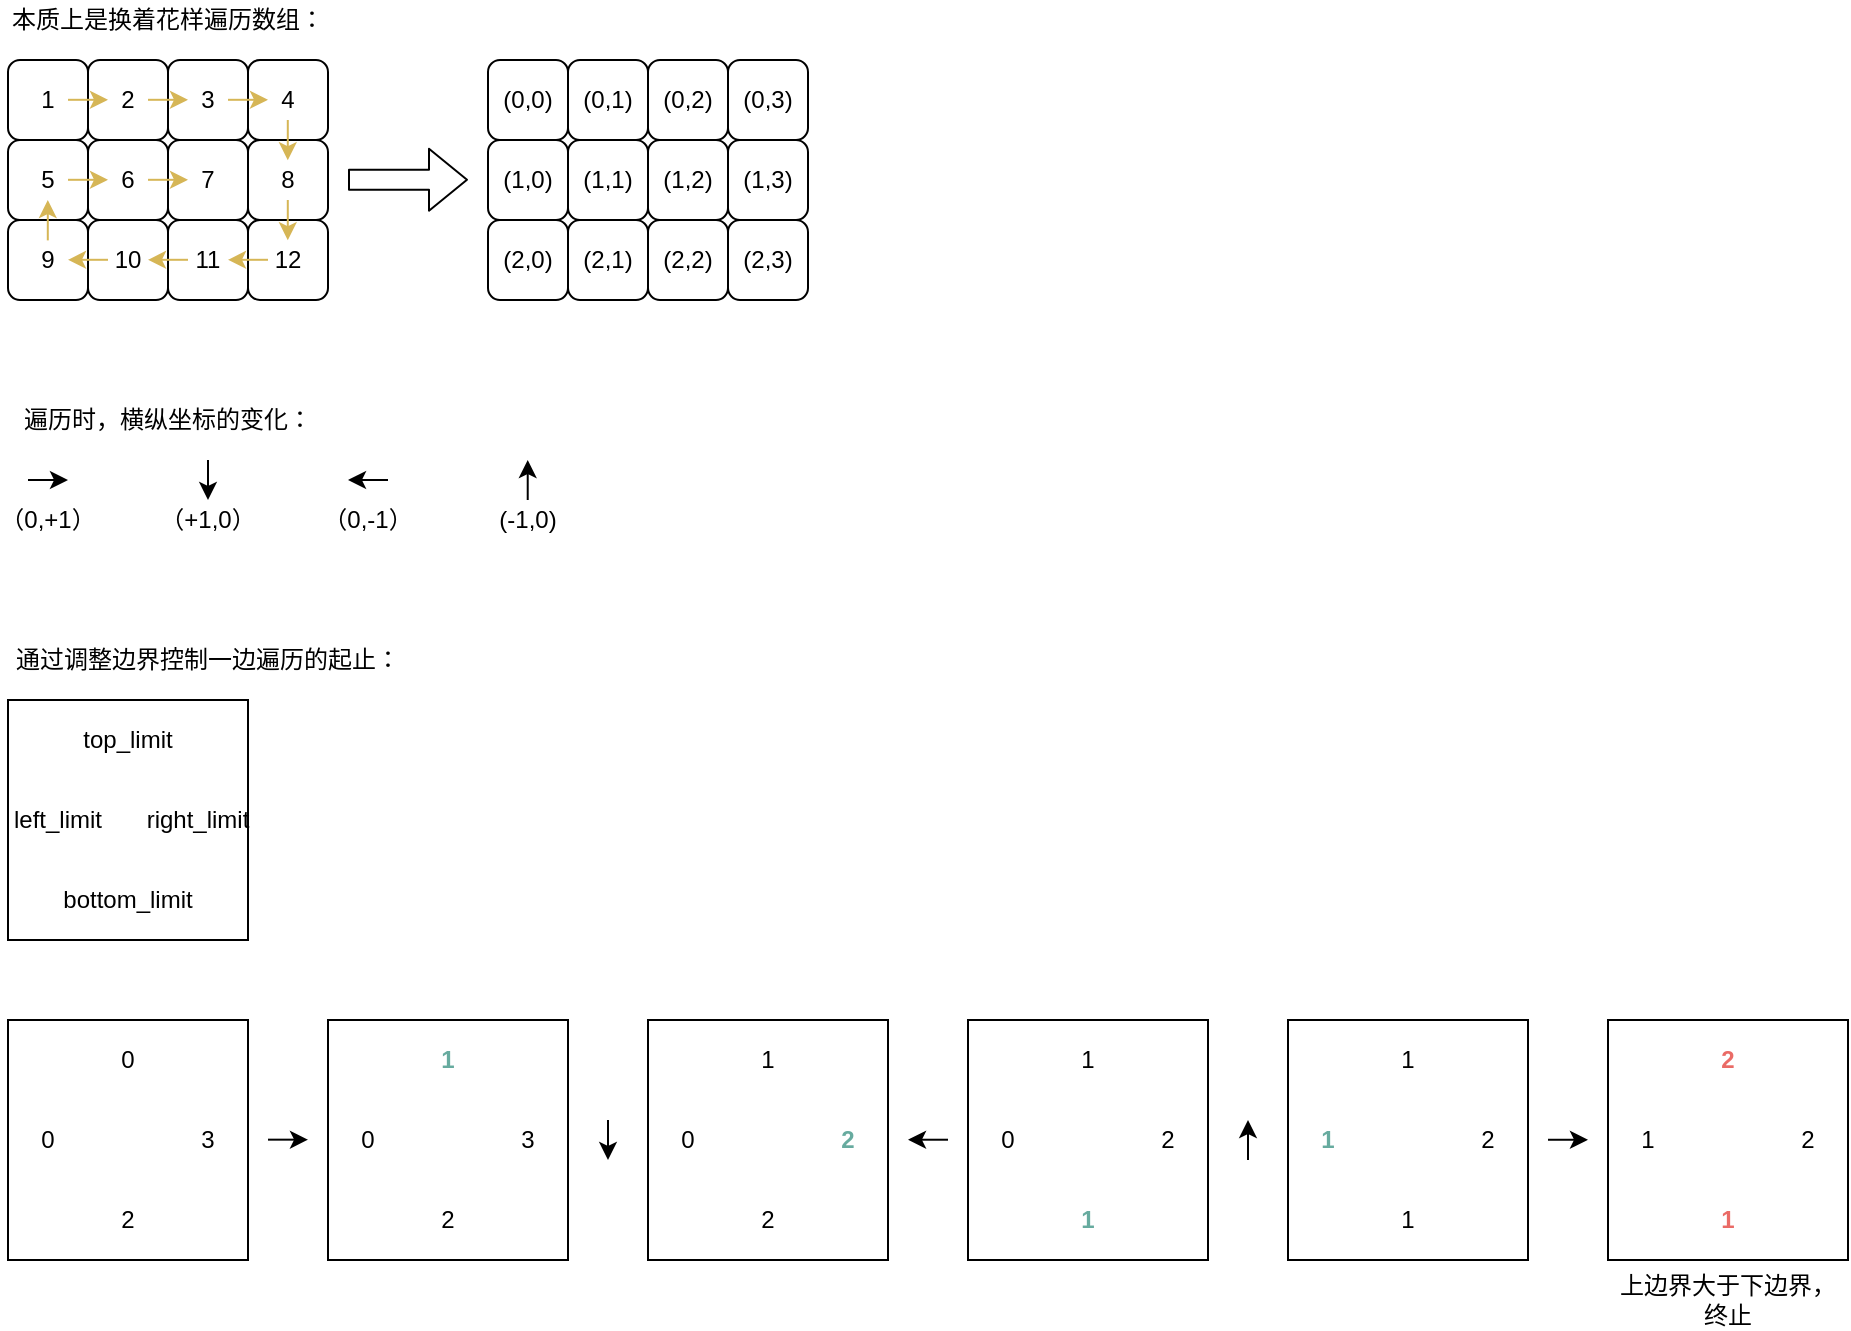 <mxfile version="14.6.13" type="device"><diagram id="dUNyj03tXZqKHbjyKUv1" name="第 1 页"><mxGraphModel dx="1588" dy="960" grid="1" gridSize="10" guides="1" tooltips="1" connect="1" arrows="1" fold="1" page="1" pageScale="1" pageWidth="850" pageHeight="1100" math="0" shadow="0"><root><mxCell id="0"/><mxCell id="1" parent="0"/><mxCell id="Glhr34EsDnqSIn86W0be-2" value="1" style="rounded=1;whiteSpace=wrap;html=1;" vertex="1" parent="1"><mxGeometry x="40" y="80" width="40" height="40" as="geometry"/></mxCell><mxCell id="Glhr34EsDnqSIn86W0be-3" value="2" style="rounded=1;whiteSpace=wrap;html=1;" vertex="1" parent="1"><mxGeometry x="80" y="80" width="40" height="40" as="geometry"/></mxCell><mxCell id="Glhr34EsDnqSIn86W0be-4" value="3" style="rounded=1;whiteSpace=wrap;html=1;" vertex="1" parent="1"><mxGeometry x="120" y="80" width="40" height="40" as="geometry"/></mxCell><mxCell id="Glhr34EsDnqSIn86W0be-5" value="4" style="rounded=1;whiteSpace=wrap;html=1;" vertex="1" parent="1"><mxGeometry x="160" y="80" width="40" height="40" as="geometry"/></mxCell><mxCell id="Glhr34EsDnqSIn86W0be-6" value="5" style="rounded=1;whiteSpace=wrap;html=1;" vertex="1" parent="1"><mxGeometry x="40" y="120" width="40" height="40" as="geometry"/></mxCell><mxCell id="Glhr34EsDnqSIn86W0be-7" value="6" style="rounded=1;whiteSpace=wrap;html=1;" vertex="1" parent="1"><mxGeometry x="80" y="120" width="40" height="40" as="geometry"/></mxCell><mxCell id="Glhr34EsDnqSIn86W0be-8" value="7" style="rounded=1;whiteSpace=wrap;html=1;" vertex="1" parent="1"><mxGeometry x="120" y="120" width="40" height="40" as="geometry"/></mxCell><mxCell id="Glhr34EsDnqSIn86W0be-9" value="8" style="rounded=1;whiteSpace=wrap;html=1;" vertex="1" parent="1"><mxGeometry x="160" y="120" width="40" height="40" as="geometry"/></mxCell><mxCell id="Glhr34EsDnqSIn86W0be-10" value="9" style="rounded=1;whiteSpace=wrap;html=1;" vertex="1" parent="1"><mxGeometry x="40" y="160" width="40" height="40" as="geometry"/></mxCell><mxCell id="Glhr34EsDnqSIn86W0be-11" value="10" style="rounded=1;whiteSpace=wrap;html=1;" vertex="1" parent="1"><mxGeometry x="80" y="160" width="40" height="40" as="geometry"/></mxCell><mxCell id="Glhr34EsDnqSIn86W0be-12" value="11" style="rounded=1;whiteSpace=wrap;html=1;" vertex="1" parent="1"><mxGeometry x="120" y="160" width="40" height="40" as="geometry"/></mxCell><mxCell id="Glhr34EsDnqSIn86W0be-13" value="12" style="rounded=1;whiteSpace=wrap;html=1;" vertex="1" parent="1"><mxGeometry x="160" y="160" width="40" height="40" as="geometry"/></mxCell><mxCell id="Glhr34EsDnqSIn86W0be-14" value="(0,0)" style="rounded=1;whiteSpace=wrap;html=1;" vertex="1" parent="1"><mxGeometry x="280" y="80" width="40" height="40" as="geometry"/></mxCell><mxCell id="Glhr34EsDnqSIn86W0be-15" value="(0,1)" style="rounded=1;whiteSpace=wrap;html=1;" vertex="1" parent="1"><mxGeometry x="320" y="80" width="40" height="40" as="geometry"/></mxCell><mxCell id="Glhr34EsDnqSIn86W0be-16" value="(0,2)" style="rounded=1;whiteSpace=wrap;html=1;" vertex="1" parent="1"><mxGeometry x="360" y="80" width="40" height="40" as="geometry"/></mxCell><mxCell id="Glhr34EsDnqSIn86W0be-17" value="(0,3)" style="rounded=1;whiteSpace=wrap;html=1;" vertex="1" parent="1"><mxGeometry x="400" y="80" width="40" height="40" as="geometry"/></mxCell><mxCell id="Glhr34EsDnqSIn86W0be-18" value="(1,0)" style="rounded=1;whiteSpace=wrap;html=1;" vertex="1" parent="1"><mxGeometry x="280" y="120" width="40" height="40" as="geometry"/></mxCell><mxCell id="Glhr34EsDnqSIn86W0be-19" value="(1,1)" style="rounded=1;whiteSpace=wrap;html=1;" vertex="1" parent="1"><mxGeometry x="320" y="120" width="40" height="40" as="geometry"/></mxCell><mxCell id="Glhr34EsDnqSIn86W0be-20" value="(1,2)" style="rounded=1;whiteSpace=wrap;html=1;" vertex="1" parent="1"><mxGeometry x="360" y="120" width="40" height="40" as="geometry"/></mxCell><mxCell id="Glhr34EsDnqSIn86W0be-21" value="(1,3)" style="rounded=1;whiteSpace=wrap;html=1;" vertex="1" parent="1"><mxGeometry x="400" y="120" width="40" height="40" as="geometry"/></mxCell><mxCell id="Glhr34EsDnqSIn86W0be-22" value="(2,0)" style="rounded=1;whiteSpace=wrap;html=1;" vertex="1" parent="1"><mxGeometry x="280" y="160" width="40" height="40" as="geometry"/></mxCell><mxCell id="Glhr34EsDnqSIn86W0be-23" value="(2,1)" style="rounded=1;whiteSpace=wrap;html=1;" vertex="1" parent="1"><mxGeometry x="320" y="160" width="40" height="40" as="geometry"/></mxCell><mxCell id="Glhr34EsDnqSIn86W0be-24" value="(2,2)" style="rounded=1;whiteSpace=wrap;html=1;" vertex="1" parent="1"><mxGeometry x="360" y="160" width="40" height="40" as="geometry"/></mxCell><mxCell id="Glhr34EsDnqSIn86W0be-25" value="(2,3)" style="rounded=1;whiteSpace=wrap;html=1;" vertex="1" parent="1"><mxGeometry x="400" y="160" width="40" height="40" as="geometry"/></mxCell><mxCell id="Glhr34EsDnqSIn86W0be-26" value="" style="shape=flexArrow;endArrow=classic;html=1;" edge="1" parent="1"><mxGeometry width="50" height="50" relative="1" as="geometry"><mxPoint x="210" y="139.83" as="sourcePoint"/><mxPoint x="270" y="139.83" as="targetPoint"/></mxGeometry></mxCell><mxCell id="Glhr34EsDnqSIn86W0be-28" value="" style="endArrow=classic;html=1;fillColor=#fff2cc;strokeColor=#d6b656;" edge="1" parent="1"><mxGeometry width="50" height="50" relative="1" as="geometry"><mxPoint x="70" y="99.9" as="sourcePoint"/><mxPoint x="90" y="99.9" as="targetPoint"/></mxGeometry></mxCell><mxCell id="Glhr34EsDnqSIn86W0be-29" value="" style="endArrow=classic;html=1;fillColor=#fff2cc;strokeColor=#d6b656;" edge="1" parent="1"><mxGeometry width="50" height="50" relative="1" as="geometry"><mxPoint x="110" y="99.9" as="sourcePoint"/><mxPoint x="130" y="99.9" as="targetPoint"/></mxGeometry></mxCell><mxCell id="Glhr34EsDnqSIn86W0be-30" value="" style="endArrow=classic;html=1;fillColor=#fff2cc;strokeColor=#d6b656;" edge="1" parent="1"><mxGeometry width="50" height="50" relative="1" as="geometry"><mxPoint x="150" y="99.9" as="sourcePoint"/><mxPoint x="170" y="99.9" as="targetPoint"/></mxGeometry></mxCell><mxCell id="Glhr34EsDnqSIn86W0be-31" value="" style="endArrow=classic;html=1;fillColor=#fff2cc;strokeColor=#d6b656;" edge="1" parent="1"><mxGeometry width="50" height="50" relative="1" as="geometry"><mxPoint x="179.9" y="110" as="sourcePoint"/><mxPoint x="179.9" y="130.1" as="targetPoint"/></mxGeometry></mxCell><mxCell id="Glhr34EsDnqSIn86W0be-32" value="" style="endArrow=classic;html=1;fillColor=#fff2cc;strokeColor=#d6b656;" edge="1" parent="1"><mxGeometry width="50" height="50" relative="1" as="geometry"><mxPoint x="179.9" y="150" as="sourcePoint"/><mxPoint x="179.9" y="170.1" as="targetPoint"/></mxGeometry></mxCell><mxCell id="Glhr34EsDnqSIn86W0be-33" value="" style="endArrow=classic;html=1;fillColor=#fff2cc;strokeColor=#d6b656;" edge="1" parent="1"><mxGeometry width="50" height="50" relative="1" as="geometry"><mxPoint x="170" y="179.9" as="sourcePoint"/><mxPoint x="150.0" y="179.9" as="targetPoint"/></mxGeometry></mxCell><mxCell id="Glhr34EsDnqSIn86W0be-34" value="" style="endArrow=classic;html=1;fillColor=#fff2cc;strokeColor=#d6b656;" edge="1" parent="1"><mxGeometry width="50" height="50" relative="1" as="geometry"><mxPoint x="130" y="179.9" as="sourcePoint"/><mxPoint x="110.0" y="179.9" as="targetPoint"/></mxGeometry></mxCell><mxCell id="Glhr34EsDnqSIn86W0be-35" value="" style="endArrow=classic;html=1;fillColor=#fff2cc;strokeColor=#d6b656;" edge="1" parent="1"><mxGeometry width="50" height="50" relative="1" as="geometry"><mxPoint x="90" y="179.9" as="sourcePoint"/><mxPoint x="70.0" y="179.9" as="targetPoint"/></mxGeometry></mxCell><mxCell id="Glhr34EsDnqSIn86W0be-36" value="" style="endArrow=classic;html=1;fillColor=#fff2cc;strokeColor=#d6b656;" edge="1" parent="1"><mxGeometry width="50" height="50" relative="1" as="geometry"><mxPoint x="59.9" y="170.19" as="sourcePoint"/><mxPoint x="59.9" y="150.0" as="targetPoint"/></mxGeometry></mxCell><mxCell id="Glhr34EsDnqSIn86W0be-37" value="" style="endArrow=classic;html=1;fillColor=#fff2cc;strokeColor=#d6b656;" edge="1" parent="1"><mxGeometry width="50" height="50" relative="1" as="geometry"><mxPoint x="70.0" y="139.9" as="sourcePoint"/><mxPoint x="90" y="139.9" as="targetPoint"/></mxGeometry></mxCell><mxCell id="Glhr34EsDnqSIn86W0be-39" value="" style="endArrow=classic;html=1;fillColor=#fff2cc;strokeColor=#d6b656;" edge="1" parent="1"><mxGeometry width="50" height="50" relative="1" as="geometry"><mxPoint x="110" y="139.9" as="sourcePoint"/><mxPoint x="130" y="139.9" as="targetPoint"/></mxGeometry></mxCell><mxCell id="Glhr34EsDnqSIn86W0be-40" value="本质上是换着花样遍历数组：" style="text;html=1;strokeColor=none;fillColor=none;align=center;verticalAlign=middle;whiteSpace=wrap;rounded=0;" vertex="1" parent="1"><mxGeometry x="40" y="50" width="160" height="20" as="geometry"/></mxCell><mxCell id="Glhr34EsDnqSIn86W0be-41" value="遍历时，横纵坐标的变化：" style="text;html=1;strokeColor=none;fillColor=none;align=center;verticalAlign=middle;whiteSpace=wrap;rounded=0;" vertex="1" parent="1"><mxGeometry x="40" y="250" width="160" height="20" as="geometry"/></mxCell><mxCell id="Glhr34EsDnqSIn86W0be-43" value="" style="endArrow=classic;html=1;" edge="1" parent="1"><mxGeometry width="50" height="50" relative="1" as="geometry"><mxPoint x="50" y="290" as="sourcePoint"/><mxPoint x="70" y="290" as="targetPoint"/></mxGeometry></mxCell><mxCell id="Glhr34EsDnqSIn86W0be-44" value="（0,+1）" style="text;html=1;strokeColor=none;fillColor=none;align=center;verticalAlign=middle;whiteSpace=wrap;rounded=0;" vertex="1" parent="1"><mxGeometry x="40" y="300" width="40" height="20" as="geometry"/></mxCell><mxCell id="Glhr34EsDnqSIn86W0be-45" value="" style="endArrow=classic;html=1;entryX=0.5;entryY=0;entryDx=0;entryDy=0;" edge="1" parent="1" target="Glhr34EsDnqSIn86W0be-46"><mxGeometry width="50" height="50" relative="1" as="geometry"><mxPoint x="140" y="280" as="sourcePoint"/><mxPoint x="150" y="290" as="targetPoint"/></mxGeometry></mxCell><mxCell id="Glhr34EsDnqSIn86W0be-46" value="（+1,0）" style="text;html=1;strokeColor=none;fillColor=none;align=center;verticalAlign=middle;whiteSpace=wrap;rounded=0;" vertex="1" parent="1"><mxGeometry x="120" y="300" width="40" height="20" as="geometry"/></mxCell><mxCell id="Glhr34EsDnqSIn86W0be-47" value="" style="endArrow=classic;html=1;" edge="1" parent="1"><mxGeometry width="50" height="50" relative="1" as="geometry"><mxPoint x="230" y="290" as="sourcePoint"/><mxPoint x="210" y="290" as="targetPoint"/></mxGeometry></mxCell><mxCell id="Glhr34EsDnqSIn86W0be-48" value="（0,-1）" style="text;html=1;strokeColor=none;fillColor=none;align=center;verticalAlign=middle;whiteSpace=wrap;rounded=0;" vertex="1" parent="1"><mxGeometry x="200" y="300" width="40" height="20" as="geometry"/></mxCell><mxCell id="Glhr34EsDnqSIn86W0be-49" value="" style="endArrow=classic;html=1;" edge="1" parent="1"><mxGeometry width="50" height="50" relative="1" as="geometry"><mxPoint x="299.86" y="300" as="sourcePoint"/><mxPoint x="299.86" y="280" as="targetPoint"/></mxGeometry></mxCell><mxCell id="Glhr34EsDnqSIn86W0be-50" value="(-1,0)" style="text;html=1;strokeColor=none;fillColor=none;align=center;verticalAlign=middle;whiteSpace=wrap;rounded=0;" vertex="1" parent="1"><mxGeometry x="280" y="300" width="40" height="20" as="geometry"/></mxCell><mxCell id="Glhr34EsDnqSIn86W0be-51" value="" style="rounded=0;whiteSpace=wrap;html=1;fillColor=none;" vertex="1" parent="1"><mxGeometry x="40" y="400" width="120" height="120" as="geometry"/></mxCell><mxCell id="Glhr34EsDnqSIn86W0be-52" value="top_limit" style="text;html=1;strokeColor=none;fillColor=none;align=center;verticalAlign=middle;whiteSpace=wrap;rounded=0;" vertex="1" parent="1"><mxGeometry x="80" y="410" width="40" height="20" as="geometry"/></mxCell><mxCell id="Glhr34EsDnqSIn86W0be-53" value="left_limit" style="text;html=1;strokeColor=none;fillColor=none;align=center;verticalAlign=middle;whiteSpace=wrap;rounded=0;" vertex="1" parent="1"><mxGeometry x="40" y="450" width="50" height="20" as="geometry"/></mxCell><mxCell id="Glhr34EsDnqSIn86W0be-54" value="right_limit" style="text;html=1;strokeColor=none;fillColor=none;align=center;verticalAlign=middle;whiteSpace=wrap;rounded=0;" vertex="1" parent="1"><mxGeometry x="110" y="450" width="50" height="20" as="geometry"/></mxCell><mxCell id="Glhr34EsDnqSIn86W0be-55" value="bottom_limit" style="text;html=1;strokeColor=none;fillColor=none;align=center;verticalAlign=middle;whiteSpace=wrap;rounded=0;" vertex="1" parent="1"><mxGeometry x="80" y="490" width="40" height="20" as="geometry"/></mxCell><mxCell id="Glhr34EsDnqSIn86W0be-56" value="通过调整边界控制一边遍历的起止：" style="text;html=1;strokeColor=none;fillColor=none;align=center;verticalAlign=middle;whiteSpace=wrap;rounded=0;" vertex="1" parent="1"><mxGeometry x="40" y="370" width="200" height="20" as="geometry"/></mxCell><mxCell id="Glhr34EsDnqSIn86W0be-57" value="" style="rounded=0;whiteSpace=wrap;html=1;fillColor=none;" vertex="1" parent="1"><mxGeometry x="40" y="560" width="120" height="120" as="geometry"/></mxCell><mxCell id="Glhr34EsDnqSIn86W0be-58" value="0" style="text;html=1;strokeColor=none;fillColor=none;align=center;verticalAlign=middle;whiteSpace=wrap;rounded=0;" vertex="1" parent="1"><mxGeometry x="80" y="570" width="40" height="20" as="geometry"/></mxCell><mxCell id="Glhr34EsDnqSIn86W0be-59" value="0" style="text;html=1;strokeColor=none;fillColor=none;align=center;verticalAlign=middle;whiteSpace=wrap;rounded=0;" vertex="1" parent="1"><mxGeometry x="40" y="610" width="40" height="20" as="geometry"/></mxCell><mxCell id="Glhr34EsDnqSIn86W0be-60" value="3" style="text;html=1;strokeColor=none;fillColor=none;align=center;verticalAlign=middle;whiteSpace=wrap;rounded=0;" vertex="1" parent="1"><mxGeometry x="120" y="610" width="40" height="20" as="geometry"/></mxCell><mxCell id="Glhr34EsDnqSIn86W0be-61" value="2" style="text;html=1;strokeColor=none;fillColor=none;align=center;verticalAlign=middle;whiteSpace=wrap;rounded=0;" vertex="1" parent="1"><mxGeometry x="80" y="650" width="40" height="20" as="geometry"/></mxCell><mxCell id="Glhr34EsDnqSIn86W0be-62" value="" style="endArrow=classic;html=1;" edge="1" parent="1"><mxGeometry width="50" height="50" relative="1" as="geometry"><mxPoint x="170" y="619.83" as="sourcePoint"/><mxPoint x="190" y="619.83" as="targetPoint"/></mxGeometry></mxCell><mxCell id="Glhr34EsDnqSIn86W0be-63" value="" style="endArrow=classic;html=1;entryX=0.5;entryY=0;entryDx=0;entryDy=0;" edge="1" parent="1"><mxGeometry width="50" height="50" relative="1" as="geometry"><mxPoint x="340" y="610" as="sourcePoint"/><mxPoint x="340" y="630" as="targetPoint"/></mxGeometry></mxCell><mxCell id="Glhr34EsDnqSIn86W0be-64" value="" style="endArrow=classic;html=1;" edge="1" parent="1"><mxGeometry width="50" height="50" relative="1" as="geometry"><mxPoint x="510" y="619.86" as="sourcePoint"/><mxPoint x="490" y="619.86" as="targetPoint"/></mxGeometry></mxCell><mxCell id="Glhr34EsDnqSIn86W0be-65" value="" style="endArrow=classic;html=1;" edge="1" parent="1"><mxGeometry width="50" height="50" relative="1" as="geometry"><mxPoint x="660" y="630" as="sourcePoint"/><mxPoint x="660" y="610" as="targetPoint"/></mxGeometry></mxCell><mxCell id="Glhr34EsDnqSIn86W0be-71" value="" style="rounded=0;whiteSpace=wrap;html=1;fillColor=none;" vertex="1" parent="1"><mxGeometry x="200" y="560" width="120" height="120" as="geometry"/></mxCell><mxCell id="Glhr34EsDnqSIn86W0be-72" value="&lt;b&gt;&lt;font color=&quot;#67ab9f&quot;&gt;1&lt;/font&gt;&lt;/b&gt;" style="text;html=1;strokeColor=none;fillColor=none;align=center;verticalAlign=middle;whiteSpace=wrap;rounded=0;" vertex="1" parent="1"><mxGeometry x="240" y="570" width="40" height="20" as="geometry"/></mxCell><mxCell id="Glhr34EsDnqSIn86W0be-73" value="0" style="text;html=1;strokeColor=none;fillColor=none;align=center;verticalAlign=middle;whiteSpace=wrap;rounded=0;" vertex="1" parent="1"><mxGeometry x="200" y="610" width="40" height="20" as="geometry"/></mxCell><mxCell id="Glhr34EsDnqSIn86W0be-74" value="3" style="text;html=1;strokeColor=none;fillColor=none;align=center;verticalAlign=middle;whiteSpace=wrap;rounded=0;" vertex="1" parent="1"><mxGeometry x="280" y="610" width="40" height="20" as="geometry"/></mxCell><mxCell id="Glhr34EsDnqSIn86W0be-75" value="2" style="text;html=1;strokeColor=none;fillColor=none;align=center;verticalAlign=middle;whiteSpace=wrap;rounded=0;" vertex="1" parent="1"><mxGeometry x="240" y="650" width="40" height="20" as="geometry"/></mxCell><mxCell id="Glhr34EsDnqSIn86W0be-76" value="" style="rounded=0;whiteSpace=wrap;html=1;fillColor=none;" vertex="1" parent="1"><mxGeometry x="360" y="560" width="120" height="120" as="geometry"/></mxCell><mxCell id="Glhr34EsDnqSIn86W0be-77" value="1" style="text;html=1;strokeColor=none;fillColor=none;align=center;verticalAlign=middle;whiteSpace=wrap;rounded=0;" vertex="1" parent="1"><mxGeometry x="400" y="570" width="40" height="20" as="geometry"/></mxCell><mxCell id="Glhr34EsDnqSIn86W0be-78" value="0" style="text;html=1;strokeColor=none;fillColor=none;align=center;verticalAlign=middle;whiteSpace=wrap;rounded=0;" vertex="1" parent="1"><mxGeometry x="360" y="610" width="40" height="20" as="geometry"/></mxCell><mxCell id="Glhr34EsDnqSIn86W0be-79" value="&lt;b&gt;&lt;font color=&quot;#67ab9f&quot;&gt;2&lt;/font&gt;&lt;/b&gt;" style="text;html=1;strokeColor=none;fillColor=none;align=center;verticalAlign=middle;whiteSpace=wrap;rounded=0;" vertex="1" parent="1"><mxGeometry x="440" y="610" width="40" height="20" as="geometry"/></mxCell><mxCell id="Glhr34EsDnqSIn86W0be-80" value="2" style="text;html=1;strokeColor=none;fillColor=none;align=center;verticalAlign=middle;whiteSpace=wrap;rounded=0;" vertex="1" parent="1"><mxGeometry x="400" y="650" width="40" height="20" as="geometry"/></mxCell><mxCell id="Glhr34EsDnqSIn86W0be-82" value="" style="rounded=0;whiteSpace=wrap;html=1;fillColor=none;" vertex="1" parent="1"><mxGeometry x="520" y="560" width="120" height="120" as="geometry"/></mxCell><mxCell id="Glhr34EsDnqSIn86W0be-83" value="1" style="text;html=1;strokeColor=none;fillColor=none;align=center;verticalAlign=middle;whiteSpace=wrap;rounded=0;" vertex="1" parent="1"><mxGeometry x="560" y="570" width="40" height="20" as="geometry"/></mxCell><mxCell id="Glhr34EsDnqSIn86W0be-84" value="0" style="text;html=1;strokeColor=none;fillColor=none;align=center;verticalAlign=middle;whiteSpace=wrap;rounded=0;" vertex="1" parent="1"><mxGeometry x="520" y="610" width="40" height="20" as="geometry"/></mxCell><mxCell id="Glhr34EsDnqSIn86W0be-85" value="2" style="text;html=1;strokeColor=none;fillColor=none;align=center;verticalAlign=middle;whiteSpace=wrap;rounded=0;" vertex="1" parent="1"><mxGeometry x="600" y="610" width="40" height="20" as="geometry"/></mxCell><mxCell id="Glhr34EsDnqSIn86W0be-86" value="&lt;b&gt;&lt;font color=&quot;#67ab9f&quot;&gt;1&lt;/font&gt;&lt;/b&gt;" style="text;html=1;strokeColor=none;fillColor=none;align=center;verticalAlign=middle;whiteSpace=wrap;rounded=0;" vertex="1" parent="1"><mxGeometry x="560" y="650" width="40" height="20" as="geometry"/></mxCell><mxCell id="Glhr34EsDnqSIn86W0be-87" value="" style="endArrow=classic;html=1;" edge="1" parent="1"><mxGeometry width="50" height="50" relative="1" as="geometry"><mxPoint x="810" y="619.88" as="sourcePoint"/><mxPoint x="830" y="619.88" as="targetPoint"/></mxGeometry></mxCell><mxCell id="Glhr34EsDnqSIn86W0be-88" value="" style="rounded=0;whiteSpace=wrap;html=1;fillColor=none;" vertex="1" parent="1"><mxGeometry x="680" y="560" width="120" height="120" as="geometry"/></mxCell><mxCell id="Glhr34EsDnqSIn86W0be-89" value="1" style="text;html=1;strokeColor=none;fillColor=none;align=center;verticalAlign=middle;whiteSpace=wrap;rounded=0;" vertex="1" parent="1"><mxGeometry x="720" y="570" width="40" height="20" as="geometry"/></mxCell><mxCell id="Glhr34EsDnqSIn86W0be-90" value="&lt;b&gt;&lt;font color=&quot;#67ab9f&quot;&gt;1&lt;/font&gt;&lt;/b&gt;" style="text;html=1;strokeColor=none;fillColor=none;align=center;verticalAlign=middle;whiteSpace=wrap;rounded=0;" vertex="1" parent="1"><mxGeometry x="680" y="610" width="40" height="20" as="geometry"/></mxCell><mxCell id="Glhr34EsDnqSIn86W0be-91" value="2" style="text;html=1;strokeColor=none;fillColor=none;align=center;verticalAlign=middle;whiteSpace=wrap;rounded=0;" vertex="1" parent="1"><mxGeometry x="760" y="610" width="40" height="20" as="geometry"/></mxCell><mxCell id="Glhr34EsDnqSIn86W0be-92" value="1" style="text;html=1;strokeColor=none;fillColor=none;align=center;verticalAlign=middle;whiteSpace=wrap;rounded=0;" vertex="1" parent="1"><mxGeometry x="720" y="650" width="40" height="20" as="geometry"/></mxCell><mxCell id="Glhr34EsDnqSIn86W0be-93" value="" style="rounded=0;whiteSpace=wrap;html=1;fillColor=none;" vertex="1" parent="1"><mxGeometry x="840" y="560" width="120" height="120" as="geometry"/></mxCell><mxCell id="Glhr34EsDnqSIn86W0be-94" value="&lt;b&gt;&lt;font color=&quot;#ea6b66&quot;&gt;2&lt;/font&gt;&lt;/b&gt;" style="text;html=1;strokeColor=none;fillColor=none;align=center;verticalAlign=middle;whiteSpace=wrap;rounded=0;" vertex="1" parent="1"><mxGeometry x="880" y="570" width="40" height="20" as="geometry"/></mxCell><mxCell id="Glhr34EsDnqSIn86W0be-95" value="1" style="text;html=1;strokeColor=none;fillColor=none;align=center;verticalAlign=middle;whiteSpace=wrap;rounded=0;" vertex="1" parent="1"><mxGeometry x="840" y="610" width="40" height="20" as="geometry"/></mxCell><mxCell id="Glhr34EsDnqSIn86W0be-96" value="2" style="text;html=1;strokeColor=none;fillColor=none;align=center;verticalAlign=middle;whiteSpace=wrap;rounded=0;" vertex="1" parent="1"><mxGeometry x="920" y="610" width="40" height="20" as="geometry"/></mxCell><mxCell id="Glhr34EsDnqSIn86W0be-97" value="&lt;font color=&quot;#ea6b66&quot;&gt;&lt;b&gt;1&lt;/b&gt;&lt;/font&gt;" style="text;html=1;strokeColor=none;fillColor=none;align=center;verticalAlign=middle;whiteSpace=wrap;rounded=0;" vertex="1" parent="1"><mxGeometry x="880" y="650" width="40" height="20" as="geometry"/></mxCell><mxCell id="Glhr34EsDnqSIn86W0be-98" value="上边界大于下边界，终止" style="text;html=1;strokeColor=none;fillColor=none;align=center;verticalAlign=middle;whiteSpace=wrap;rounded=0;" vertex="1" parent="1"><mxGeometry x="840" y="690" width="120" height="20" as="geometry"/></mxCell></root></mxGraphModel></diagram></mxfile>